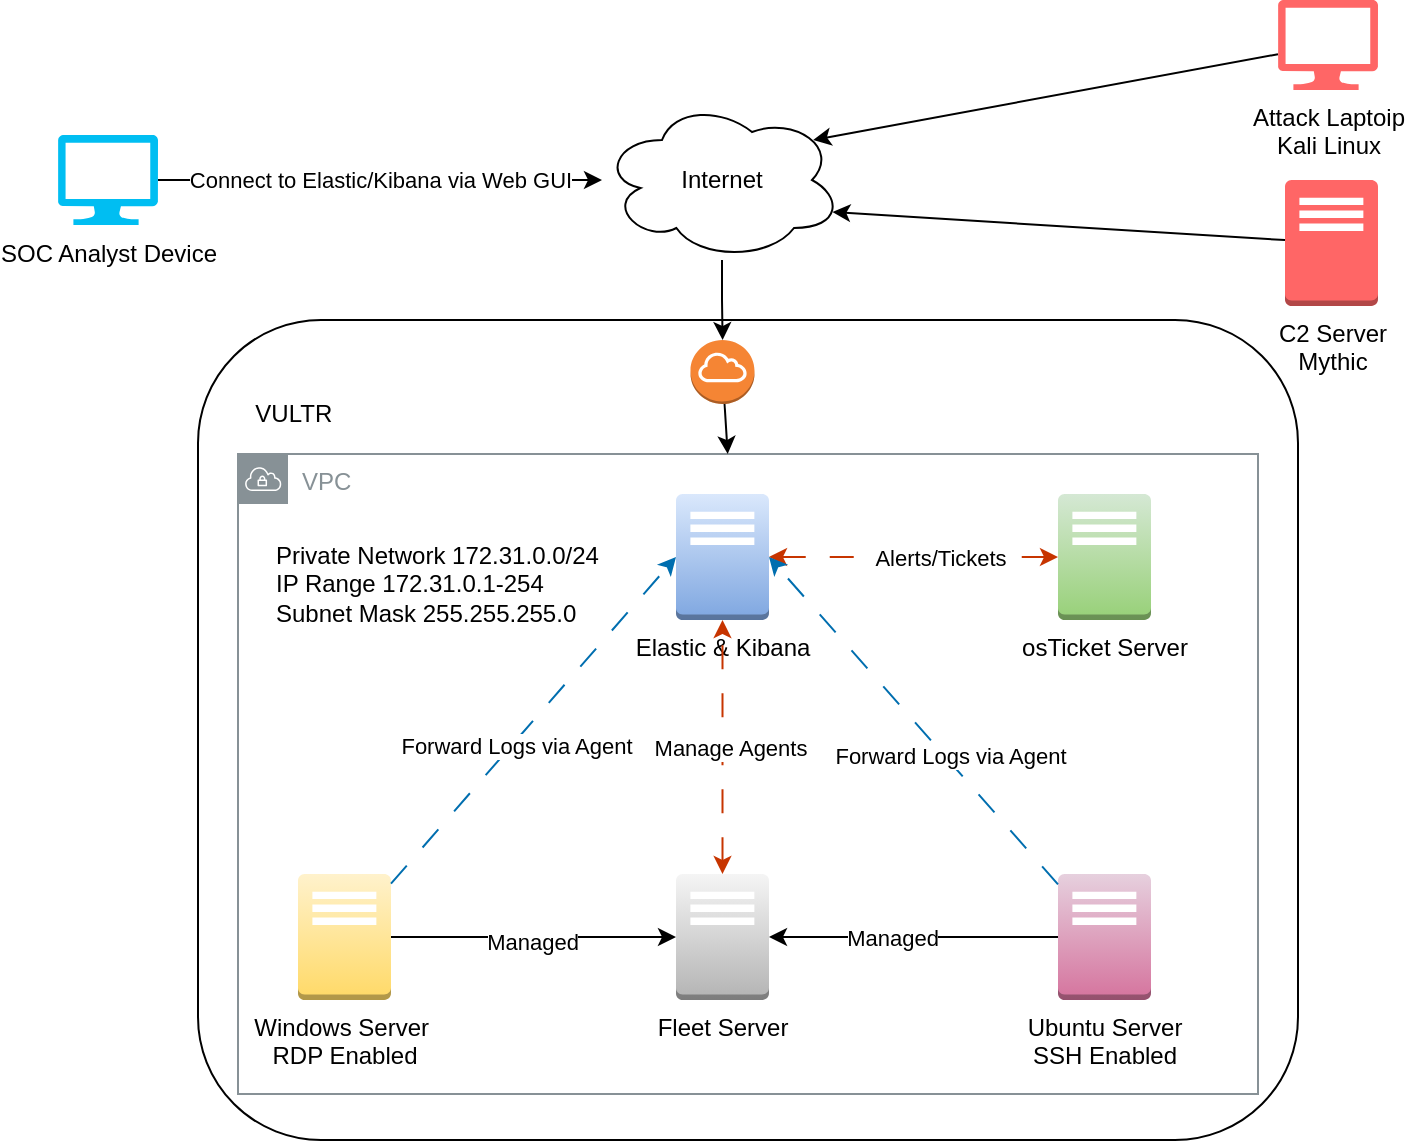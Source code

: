 <mxfile version="24.8.4">
  <diagram name="Page-1" id="sGOjktrTsm44i3EqxhX0">
    <mxGraphModel dx="2033" dy="1123" grid="1" gridSize="10" guides="1" tooltips="1" connect="1" arrows="1" fold="1" page="1" pageScale="1" pageWidth="850" pageHeight="1100" math="0" shadow="0">
      <root>
        <mxCell id="0" />
        <mxCell id="1" parent="0" />
        <mxCell id="hrOeuDzzDcNneY_T--qx-7" value="&lt;p style=&quot;line-height: 120%;&quot;&gt;&lt;span style=&quot;white-space: pre;&quot;&gt;&#x9;&lt;/span&gt;VULTR&lt;/p&gt;&lt;p style=&quot;line-height: 120%;&quot;&gt;&lt;br&gt;&lt;/p&gt;&lt;p style=&quot;line-height: 120%;&quot;&gt;&lt;br&gt;&lt;/p&gt;&lt;p style=&quot;line-height: 120%;&quot;&gt;&lt;br&gt;&lt;/p&gt;&lt;p style=&quot;line-height: 120%;&quot;&gt;&lt;br&gt;&lt;/p&gt;&lt;p style=&quot;line-height: 120%;&quot;&gt;&lt;br&gt;&lt;/p&gt;&lt;p style=&quot;line-height: 120%;&quot;&gt;&lt;br&gt;&lt;/p&gt;&lt;p style=&quot;line-height: 120%;&quot;&gt;&lt;br&gt;&lt;/p&gt;&lt;p style=&quot;line-height: 120%;&quot;&gt;&lt;br&gt;&lt;/p&gt;&lt;p style=&quot;line-height: 120%;&quot;&gt;&lt;br&gt;&lt;/p&gt;&lt;p style=&quot;line-height: 120%;&quot;&gt;&lt;br&gt;&lt;/p&gt;&lt;p style=&quot;line-height: 120%;&quot;&gt;&lt;br&gt;&lt;/p&gt;&lt;p style=&quot;line-height: 120%;&quot;&gt;&lt;br&gt;&lt;/p&gt;" style="rounded=1;whiteSpace=wrap;html=1;align=left;" vertex="1" parent="1">
          <mxGeometry x="140" y="180" width="550" height="410" as="geometry" />
        </mxCell>
        <mxCell id="hrOeuDzzDcNneY_T--qx-9" value="VPC" style="sketch=0;outlineConnect=0;gradientColor=none;html=1;whiteSpace=wrap;fontSize=12;fontStyle=0;shape=mxgraph.aws4.group;grIcon=mxgraph.aws4.group_vpc;strokeColor=#879196;fillColor=none;verticalAlign=top;align=left;spacingLeft=30;fontColor=#879196;dashed=0;" vertex="1" parent="1">
          <mxGeometry x="160" y="247" width="510" height="320" as="geometry" />
        </mxCell>
        <mxCell id="hrOeuDzzDcNneY_T--qx-17" style="edgeStyle=orthogonalEdgeStyle;rounded=0;orthogonalLoop=1;jettySize=auto;html=1;startArrow=classic;startFill=1;fillColor=#fa6800;strokeColor=#C73500;dashed=1;dashPattern=12 12;" edge="1" parent="1" source="hrOeuDzzDcNneY_T--qx-1" target="hrOeuDzzDcNneY_T--qx-3">
          <mxGeometry relative="1" as="geometry" />
        </mxCell>
        <mxCell id="hrOeuDzzDcNneY_T--qx-18" value="Alerts/Tickets" style="edgeLabel;html=1;align=center;verticalAlign=middle;resizable=0;points=[];" vertex="1" connectable="0" parent="hrOeuDzzDcNneY_T--qx-17">
          <mxGeometry x="0.183" y="1" relative="1" as="geometry">
            <mxPoint y="1" as="offset" />
          </mxGeometry>
        </mxCell>
        <mxCell id="hrOeuDzzDcNneY_T--qx-1" value="Elastic &amp;amp; Kibana" style="outlineConnect=0;dashed=0;verticalLabelPosition=bottom;verticalAlign=top;align=center;html=1;shape=mxgraph.aws3.traditional_server;fillColor=#dae8fc;strokeColor=#6c8ebf;gradientColor=#7ea6e0;" vertex="1" parent="1">
          <mxGeometry x="379" y="267" width="46.5" height="63" as="geometry" />
        </mxCell>
        <mxCell id="hrOeuDzzDcNneY_T--qx-2" value="C2 Server&lt;div&gt;Mythic&lt;/div&gt;" style="outlineConnect=0;dashed=0;verticalLabelPosition=bottom;verticalAlign=top;align=center;html=1;shape=mxgraph.aws3.traditional_server;fillColor=#FF6666;strokeColor=#C73500;fontColor=#000000;" vertex="1" parent="1">
          <mxGeometry x="683.5" y="110" width="46.5" height="63" as="geometry" />
        </mxCell>
        <mxCell id="hrOeuDzzDcNneY_T--qx-3" value="osTicket Server" style="outlineConnect=0;dashed=0;verticalLabelPosition=bottom;verticalAlign=top;align=center;html=1;shape=mxgraph.aws3.traditional_server;fillColor=#d5e8d4;strokeColor=#82b366;gradientColor=#97d077;" vertex="1" parent="1">
          <mxGeometry x="570" y="267" width="46.5" height="63" as="geometry" />
        </mxCell>
        <mxCell id="hrOeuDzzDcNneY_T--qx-4" value="Fleet Server" style="outlineConnect=0;dashed=0;verticalLabelPosition=bottom;verticalAlign=top;align=center;html=1;shape=mxgraph.aws3.traditional_server;fillColor=#f5f5f5;gradientColor=#b3b3b3;strokeColor=#666666;" vertex="1" parent="1">
          <mxGeometry x="379" y="457" width="46.5" height="63" as="geometry" />
        </mxCell>
        <mxCell id="hrOeuDzzDcNneY_T--qx-11" style="edgeStyle=orthogonalEdgeStyle;rounded=0;orthogonalLoop=1;jettySize=auto;html=1;" edge="1" parent="1" source="hrOeuDzzDcNneY_T--qx-5" target="hrOeuDzzDcNneY_T--qx-4">
          <mxGeometry relative="1" as="geometry" />
        </mxCell>
        <mxCell id="hrOeuDzzDcNneY_T--qx-13" value="Managed" style="edgeLabel;html=1;align=center;verticalAlign=middle;resizable=0;points=[];" vertex="1" connectable="0" parent="hrOeuDzzDcNneY_T--qx-11">
          <mxGeometry x="0.149" relative="1" as="geometry">
            <mxPoint as="offset" />
          </mxGeometry>
        </mxCell>
        <mxCell id="hrOeuDzzDcNneY_T--qx-5" value="Ubuntu Server&lt;div&gt;SSH Enabled&lt;/div&gt;" style="outlineConnect=0;dashed=0;verticalLabelPosition=bottom;verticalAlign=top;align=center;html=1;shape=mxgraph.aws3.traditional_server;fillColor=#e6d0de;gradientColor=#d5739d;strokeColor=#996185;" vertex="1" parent="1">
          <mxGeometry x="570" y="457" width="46.5" height="63" as="geometry" />
        </mxCell>
        <mxCell id="hrOeuDzzDcNneY_T--qx-10" style="edgeStyle=orthogonalEdgeStyle;rounded=0;orthogonalLoop=1;jettySize=auto;html=1;" edge="1" parent="1" source="hrOeuDzzDcNneY_T--qx-6" target="hrOeuDzzDcNneY_T--qx-4">
          <mxGeometry relative="1" as="geometry" />
        </mxCell>
        <mxCell id="hrOeuDzzDcNneY_T--qx-12" value="Managed" style="edgeLabel;html=1;align=center;verticalAlign=middle;resizable=0;points=[];" vertex="1" connectable="0" parent="hrOeuDzzDcNneY_T--qx-10">
          <mxGeometry x="-0.011" y="-1" relative="1" as="geometry">
            <mxPoint y="1" as="offset" />
          </mxGeometry>
        </mxCell>
        <mxCell id="hrOeuDzzDcNneY_T--qx-6" value="Windows Server&amp;nbsp;&lt;div&gt;RDP Enabled&lt;/div&gt;" style="outlineConnect=0;dashed=0;verticalLabelPosition=bottom;verticalAlign=top;align=center;html=1;shape=mxgraph.aws3.traditional_server;fillColor=#fff2cc;gradientColor=#ffd966;strokeColor=#d6b656;" vertex="1" parent="1">
          <mxGeometry x="190" y="457" width="46.5" height="63" as="geometry" />
        </mxCell>
        <mxCell id="hrOeuDzzDcNneY_T--qx-16" style="edgeStyle=orthogonalEdgeStyle;rounded=0;orthogonalLoop=1;jettySize=auto;html=1;entryX=0.5;entryY=1;entryDx=0;entryDy=0;entryPerimeter=0;startArrow=classic;startFill=1;fillColor=#fa6800;strokeColor=#C73500;dashed=1;dashPattern=12 12;" edge="1" parent="1" source="hrOeuDzzDcNneY_T--qx-4" target="hrOeuDzzDcNneY_T--qx-1">
          <mxGeometry relative="1" as="geometry" />
        </mxCell>
        <mxCell id="hrOeuDzzDcNneY_T--qx-19" value="Manage Agents" style="edgeLabel;html=1;align=center;verticalAlign=middle;resizable=0;points=[];" vertex="1" connectable="0" parent="hrOeuDzzDcNneY_T--qx-16">
          <mxGeometry x="-0.008" y="-3" relative="1" as="geometry">
            <mxPoint as="offset" />
          </mxGeometry>
        </mxCell>
        <mxCell id="hrOeuDzzDcNneY_T--qx-20" style="rounded=0;orthogonalLoop=1;jettySize=auto;html=1;entryX=0;entryY=0.5;entryDx=0;entryDy=0;entryPerimeter=0;fillColor=#1ba1e2;strokeColor=#006EAF;dashed=1;dashPattern=12 12;" edge="1" parent="1" source="hrOeuDzzDcNneY_T--qx-6" target="hrOeuDzzDcNneY_T--qx-1">
          <mxGeometry relative="1" as="geometry" />
        </mxCell>
        <mxCell id="hrOeuDzzDcNneY_T--qx-22" value="Forward Logs via Agent" style="edgeLabel;html=1;align=center;verticalAlign=middle;resizable=0;points=[];" vertex="1" connectable="0" parent="hrOeuDzzDcNneY_T--qx-20">
          <mxGeometry x="-0.142" y="-2" relative="1" as="geometry">
            <mxPoint as="offset" />
          </mxGeometry>
        </mxCell>
        <mxCell id="hrOeuDzzDcNneY_T--qx-21" style="rounded=0;orthogonalLoop=1;jettySize=auto;html=1;entryX=1;entryY=0.5;entryDx=0;entryDy=0;entryPerimeter=0;fillColor=#1ba1e2;strokeColor=#006EAF;dashed=1;dashPattern=12 12;" edge="1" parent="1" source="hrOeuDzzDcNneY_T--qx-5" target="hrOeuDzzDcNneY_T--qx-1">
          <mxGeometry relative="1" as="geometry" />
        </mxCell>
        <mxCell id="hrOeuDzzDcNneY_T--qx-23" value="Forward Logs via Agent" style="edgeLabel;html=1;align=center;verticalAlign=middle;resizable=0;points=[];" vertex="1" connectable="0" parent="hrOeuDzzDcNneY_T--qx-21">
          <mxGeometry x="-0.232" y="-2" relative="1" as="geometry">
            <mxPoint as="offset" />
          </mxGeometry>
        </mxCell>
        <mxCell id="hrOeuDzzDcNneY_T--qx-24" value="Private Network 172.31.0.0/24&lt;div&gt;IP Range 172.31.0.1-254&lt;/div&gt;&lt;div&gt;Subnet Mask 255.255.255.0&lt;/div&gt;" style="text;html=1;align=left;verticalAlign=middle;whiteSpace=wrap;rounded=0;" vertex="1" parent="1">
          <mxGeometry x="177" y="297" width="173" height="30" as="geometry" />
        </mxCell>
        <mxCell id="hrOeuDzzDcNneY_T--qx-26" style="rounded=0;orthogonalLoop=1;jettySize=auto;html=1;" edge="1" parent="1" source="hrOeuDzzDcNneY_T--qx-25" target="hrOeuDzzDcNneY_T--qx-9">
          <mxGeometry relative="1" as="geometry" />
        </mxCell>
        <mxCell id="hrOeuDzzDcNneY_T--qx-25" value="" style="outlineConnect=0;dashed=0;verticalLabelPosition=bottom;verticalAlign=top;align=center;html=1;shape=mxgraph.aws3.internet_gateway;fillColor=#F58534;gradientColor=none;" vertex="1" parent="1">
          <mxGeometry x="386.25" y="190" width="32" height="32" as="geometry" />
        </mxCell>
        <mxCell id="hrOeuDzzDcNneY_T--qx-28" style="edgeStyle=orthogonalEdgeStyle;rounded=0;orthogonalLoop=1;jettySize=auto;html=1;" edge="1" parent="1" source="hrOeuDzzDcNneY_T--qx-27" target="hrOeuDzzDcNneY_T--qx-25">
          <mxGeometry relative="1" as="geometry" />
        </mxCell>
        <mxCell id="hrOeuDzzDcNneY_T--qx-27" value="Internet" style="ellipse;shape=cloud;whiteSpace=wrap;html=1;" vertex="1" parent="1">
          <mxGeometry x="342" y="70" width="120" height="80" as="geometry" />
        </mxCell>
        <mxCell id="hrOeuDzzDcNneY_T--qx-31" value="Connect to Elastic/Kibana via Web GUI" style="rounded=0;orthogonalLoop=1;jettySize=auto;html=1;" edge="1" parent="1" source="hrOeuDzzDcNneY_T--qx-29" target="hrOeuDzzDcNneY_T--qx-27">
          <mxGeometry relative="1" as="geometry" />
        </mxCell>
        <mxCell id="hrOeuDzzDcNneY_T--qx-29" value="SOC Analyst Device" style="verticalLabelPosition=bottom;html=1;verticalAlign=top;align=center;strokeColor=none;fillColor=#00BEF2;shape=mxgraph.azure.computer;pointerEvents=1;" vertex="1" parent="1">
          <mxGeometry x="70" y="87.5" width="50" height="45" as="geometry" />
        </mxCell>
        <mxCell id="hrOeuDzzDcNneY_T--qx-30" value="Attack Laptoip&lt;div&gt;Kali Linux&lt;/div&gt;" style="verticalLabelPosition=bottom;html=1;verticalAlign=top;align=center;strokeColor=none;fillColor=#FF6666;shape=mxgraph.azure.computer;pointerEvents=1;" vertex="1" parent="1">
          <mxGeometry x="680" y="20" width="50" height="45" as="geometry" />
        </mxCell>
        <mxCell id="hrOeuDzzDcNneY_T--qx-34" style="rounded=0;orthogonalLoop=1;jettySize=auto;html=1;entryX=0.96;entryY=0.7;entryDx=0;entryDy=0;entryPerimeter=0;" edge="1" parent="1" source="hrOeuDzzDcNneY_T--qx-2" target="hrOeuDzzDcNneY_T--qx-27">
          <mxGeometry relative="1" as="geometry" />
        </mxCell>
        <mxCell id="hrOeuDzzDcNneY_T--qx-35" style="rounded=0;orthogonalLoop=1;jettySize=auto;html=1;entryX=0.88;entryY=0.25;entryDx=0;entryDy=0;entryPerimeter=0;" edge="1" parent="1" source="hrOeuDzzDcNneY_T--qx-30" target="hrOeuDzzDcNneY_T--qx-27">
          <mxGeometry relative="1" as="geometry" />
        </mxCell>
      </root>
    </mxGraphModel>
  </diagram>
</mxfile>
